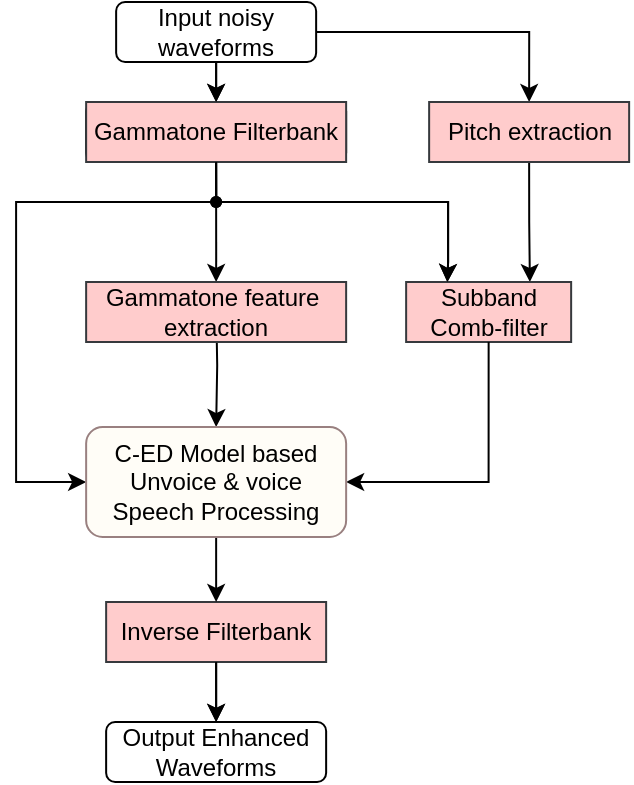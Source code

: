 <mxfile version="21.3.4" type="github">
  <diagram name="第 1 页" id="ZpOcNx6irWhhlP2ZK6mO">
    <mxGraphModel dx="-264" dy="770" grid="1" gridSize="10" guides="1" tooltips="1" connect="1" arrows="1" fold="1" page="1" pageScale="1" pageWidth="827" pageHeight="1169" math="0" shadow="0">
      <root>
        <mxCell id="0" />
        <mxCell id="1" parent="0" />
        <mxCell id="Lh9kQwquSanoRVx8sud2-1" style="edgeStyle=orthogonalEdgeStyle;rounded=0;orthogonalLoop=1;jettySize=auto;html=1;exitX=0.5;exitY=1;exitDx=0;exitDy=0;entryX=0.5;entryY=0;entryDx=0;entryDy=0;" edge="1" parent="1" source="Lh9kQwquSanoRVx8sud2-3" target="Lh9kQwquSanoRVx8sud2-7">
          <mxGeometry relative="1" as="geometry" />
        </mxCell>
        <mxCell id="Lh9kQwquSanoRVx8sud2-2" style="edgeStyle=orthogonalEdgeStyle;rounded=0;orthogonalLoop=1;jettySize=auto;html=1;exitX=1;exitY=0.5;exitDx=0;exitDy=0;entryX=0.5;entryY=0;entryDx=0;entryDy=0;" edge="1" parent="1" source="Lh9kQwquSanoRVx8sud2-3" target="Lh9kQwquSanoRVx8sud2-5">
          <mxGeometry relative="1" as="geometry" />
        </mxCell>
        <mxCell id="Lh9kQwquSanoRVx8sud2-3" value="Input noisy waveforms" style="rounded=1;whiteSpace=wrap;html=1;" vertex="1" parent="1">
          <mxGeometry x="1711.07" y="6" width="100" height="30" as="geometry" />
        </mxCell>
        <mxCell id="Lh9kQwquSanoRVx8sud2-4" style="edgeStyle=orthogonalEdgeStyle;rounded=0;orthogonalLoop=1;jettySize=auto;html=1;exitX=0.5;exitY=1;exitDx=0;exitDy=0;entryX=0.75;entryY=0;entryDx=0;entryDy=0;" edge="1" parent="1" source="Lh9kQwquSanoRVx8sud2-5" target="Lh9kQwquSanoRVx8sud2-8">
          <mxGeometry relative="1" as="geometry">
            <mxPoint x="1893.57" y="146" as="targetPoint" />
          </mxGeometry>
        </mxCell>
        <mxCell id="Lh9kQwquSanoRVx8sud2-5" value="Pitch&amp;nbsp;extraction" style="rounded=0;whiteSpace=wrap;html=1;fillColor=#ffcccc;strokeColor=#36393d;" vertex="1" parent="1">
          <mxGeometry x="1867.57" y="56" width="100" height="30" as="geometry" />
        </mxCell>
        <mxCell id="Lh9kQwquSanoRVx8sud2-6" style="edgeStyle=orthogonalEdgeStyle;rounded=0;orthogonalLoop=1;jettySize=auto;html=1;exitX=0.5;exitY=1;exitDx=0;exitDy=0;entryX=0.25;entryY=0;entryDx=0;entryDy=0;" edge="1" parent="1" source="Lh9kQwquSanoRVx8sud2-7" target="Lh9kQwquSanoRVx8sud2-8">
          <mxGeometry relative="1" as="geometry">
            <mxPoint x="1906.07" y="136" as="targetPoint" />
            <Array as="points">
              <mxPoint x="1761.07" y="106" />
              <mxPoint x="1877.07" y="106" />
              <mxPoint x="1877.07" y="136" />
            </Array>
          </mxGeometry>
        </mxCell>
        <mxCell id="Lh9kQwquSanoRVx8sud2-7" value="Gammatone&amp;nbsp;Filterbank" style="rounded=1;whiteSpace=wrap;html=1;" vertex="1" parent="1">
          <mxGeometry x="1696.07" y="56" width="130" height="30" as="geometry" />
        </mxCell>
        <mxCell id="Lh9kQwquSanoRVx8sud2-8" value="Subband&lt;br&gt;Comb-filter" style="rounded=0;whiteSpace=wrap;html=1;fillColor=#ffcccc;strokeColor=#36393d;" vertex="1" parent="1">
          <mxGeometry x="1856.07" y="146" width="82.5" height="30" as="geometry" />
        </mxCell>
        <mxCell id="Lh9kQwquSanoRVx8sud2-9" style="edgeStyle=orthogonalEdgeStyle;rounded=0;orthogonalLoop=1;jettySize=auto;html=1;exitX=0.5;exitY=1;exitDx=0;exitDy=0;entryX=0.5;entryY=0;entryDx=0;entryDy=0;" edge="1" parent="1" target="Lh9kQwquSanoRVx8sud2-22">
          <mxGeometry relative="1" as="geometry">
            <mxPoint x="1761.07" y="186" as="targetPoint" />
            <mxPoint x="1761.07" y="156" as="sourcePoint" />
          </mxGeometry>
        </mxCell>
        <mxCell id="Lh9kQwquSanoRVx8sud2-10" value="Output Enhanced Waveforms" style="rounded=1;whiteSpace=wrap;html=1;" vertex="1" parent="1">
          <mxGeometry x="1706.07" y="366" width="110" height="30" as="geometry" />
        </mxCell>
        <mxCell id="Lh9kQwquSanoRVx8sud2-11" value="" style="shape=waypoint;sketch=0;fillStyle=solid;size=6;pointerEvents=1;points=[];resizable=0;rotatable=0;perimeter=centerPerimeter;snapToPoint=1;" vertex="1" parent="1">
          <mxGeometry x="1751.07" y="96" width="20" height="20" as="geometry" />
        </mxCell>
        <mxCell id="Lh9kQwquSanoRVx8sud2-12" style="edgeStyle=orthogonalEdgeStyle;rounded=0;orthogonalLoop=1;jettySize=auto;html=1;exitX=0.5;exitY=1;exitDx=0;exitDy=0;entryX=0.5;entryY=0;entryDx=0;entryDy=0;" edge="1" parent="1" source="Lh9kQwquSanoRVx8sud2-13" target="Lh9kQwquSanoRVx8sud2-10">
          <mxGeometry relative="1" as="geometry" />
        </mxCell>
        <mxCell id="Lh9kQwquSanoRVx8sud2-13" value="Inverse Filterbank" style="rounded=0;whiteSpace=wrap;html=1;fillColor=#ffcccc;strokeColor=#36393d;" vertex="1" parent="1">
          <mxGeometry x="1706.07" y="306" width="110" height="30" as="geometry" />
        </mxCell>
        <mxCell id="Lh9kQwquSanoRVx8sud2-14" style="edgeStyle=orthogonalEdgeStyle;rounded=0;orthogonalLoop=1;jettySize=auto;html=1;exitX=0.5;exitY=1;exitDx=0;exitDy=0;entryX=0;entryY=0.5;entryDx=0;entryDy=0;" edge="1" parent="1" source="Lh9kQwquSanoRVx8sud2-15" target="Lh9kQwquSanoRVx8sud2-22">
          <mxGeometry relative="1" as="geometry">
            <Array as="points">
              <mxPoint x="1761.04" y="106" />
              <mxPoint x="1661.04" y="106" />
              <mxPoint x="1661.04" y="246" />
            </Array>
            <mxPoint x="1696.07" y="261" as="targetPoint" />
          </mxGeometry>
        </mxCell>
        <mxCell id="Lh9kQwquSanoRVx8sud2-15" value="Gammatone&amp;nbsp;Filterbank" style="rounded=0;whiteSpace=wrap;html=1;fillColor=#ffcccc;strokeColor=#36393d;" vertex="1" parent="1">
          <mxGeometry x="1696.07" y="56" width="130" height="30" as="geometry" />
        </mxCell>
        <mxCell id="Lh9kQwquSanoRVx8sud2-16" style="edgeStyle=orthogonalEdgeStyle;rounded=0;orthogonalLoop=1;jettySize=auto;html=1;exitX=0.5;exitY=1;exitDx=0;exitDy=0;entryX=0.5;entryY=0;entryDx=0;entryDy=0;" edge="1" parent="1">
          <mxGeometry relative="1" as="geometry">
            <mxPoint x="1761.07" y="36" as="sourcePoint" />
            <mxPoint x="1761.07" y="56" as="targetPoint" />
          </mxGeometry>
        </mxCell>
        <mxCell id="Lh9kQwquSanoRVx8sud2-17" style="edgeStyle=orthogonalEdgeStyle;rounded=0;orthogonalLoop=1;jettySize=auto;html=1;exitDx=0;exitDy=0;entryX=0.5;entryY=0;entryDx=0;entryDy=0;" edge="1" parent="1" source="Lh9kQwquSanoRVx8sud2-23" target="Lh9kQwquSanoRVx8sud2-20">
          <mxGeometry relative="1" as="geometry" />
        </mxCell>
        <mxCell id="Lh9kQwquSanoRVx8sud2-18" style="edgeStyle=orthogonalEdgeStyle;rounded=0;orthogonalLoop=1;jettySize=auto;html=1;exitX=0.5;exitY=1;exitDx=0;exitDy=0;entryX=0.25;entryY=0;entryDx=0;entryDy=0;" edge="1" parent="1">
          <mxGeometry relative="1" as="geometry">
            <mxPoint x="1876.695" y="146" as="targetPoint" />
            <Array as="points">
              <mxPoint x="1761.07" y="106" />
              <mxPoint x="1877.07" y="106" />
              <mxPoint x="1877.07" y="136" />
            </Array>
            <mxPoint x="1761.07" y="86" as="sourcePoint" />
          </mxGeometry>
        </mxCell>
        <mxCell id="Lh9kQwquSanoRVx8sud2-19" style="edgeStyle=orthogonalEdgeStyle;rounded=0;orthogonalLoop=1;jettySize=auto;html=1;exitX=0.5;exitY=1;exitDx=0;exitDy=0;entryX=1;entryY=0.5;entryDx=0;entryDy=0;" edge="1" parent="1" target="Lh9kQwquSanoRVx8sud2-22">
          <mxGeometry relative="1" as="geometry">
            <mxPoint x="1826.07" y="261" as="targetPoint" />
            <Array as="points">
              <mxPoint x="1897.04" y="246" />
            </Array>
            <mxPoint x="1897.32" y="176.0" as="sourcePoint" />
          </mxGeometry>
        </mxCell>
        <mxCell id="Lh9kQwquSanoRVx8sud2-20" value="Gammatone&amp;nbsp;feature&amp;nbsp;&lt;br&gt;extraction" style="rounded=0;whiteSpace=wrap;html=1;fillColor=#ffcccc;strokeColor=#36393d;" vertex="1" parent="1">
          <mxGeometry x="1696.07" y="146" width="130" height="30" as="geometry" />
        </mxCell>
        <mxCell id="Lh9kQwquSanoRVx8sud2-21" style="edgeStyle=orthogonalEdgeStyle;rounded=0;orthogonalLoop=1;jettySize=auto;html=1;exitX=0.5;exitY=1;exitDx=0;exitDy=0;entryX=0.5;entryY=0;entryDx=0;entryDy=0;" edge="1" parent="1" source="Lh9kQwquSanoRVx8sud2-22">
          <mxGeometry relative="1" as="geometry">
            <mxPoint x="1761.07" y="306.0" as="targetPoint" />
          </mxGeometry>
        </mxCell>
        <mxCell id="Lh9kQwquSanoRVx8sud2-22" value="C-ED&amp;nbsp;Model&amp;nbsp;based Unvoice &amp;amp; voice&lt;br style=&quot;border-color: var(--border-color);&quot;&gt;Speech Processing" style="rounded=1;whiteSpace=wrap;html=1;fillColor=#fffdf7;strokeColor=#998080;" vertex="1" parent="1">
          <mxGeometry x="1696.07" y="218.5" width="130" height="55" as="geometry" />
        </mxCell>
        <mxCell id="Lh9kQwquSanoRVx8sud2-23" value="" style="shape=waypoint;sketch=0;fillStyle=solid;size=6;pointerEvents=1;points=[];resizable=0;rotatable=0;perimeter=centerPerimeter;snapToPoint=1;" vertex="1" parent="1">
          <mxGeometry x="1751.07" y="96" width="20" height="20" as="geometry" />
        </mxCell>
        <mxCell id="Lh9kQwquSanoRVx8sud2-24" style="edgeStyle=orthogonalEdgeStyle;rounded=0;orthogonalLoop=1;jettySize=auto;html=1;exitX=0.5;exitY=1;exitDx=0;exitDy=0;entryX=0.5;entryY=0;entryDx=0;entryDy=0;" edge="1" parent="1">
          <mxGeometry relative="1" as="geometry">
            <mxPoint x="1761.07" y="336.0" as="sourcePoint" />
            <mxPoint x="1761.07" y="366" as="targetPoint" />
          </mxGeometry>
        </mxCell>
      </root>
    </mxGraphModel>
  </diagram>
</mxfile>
